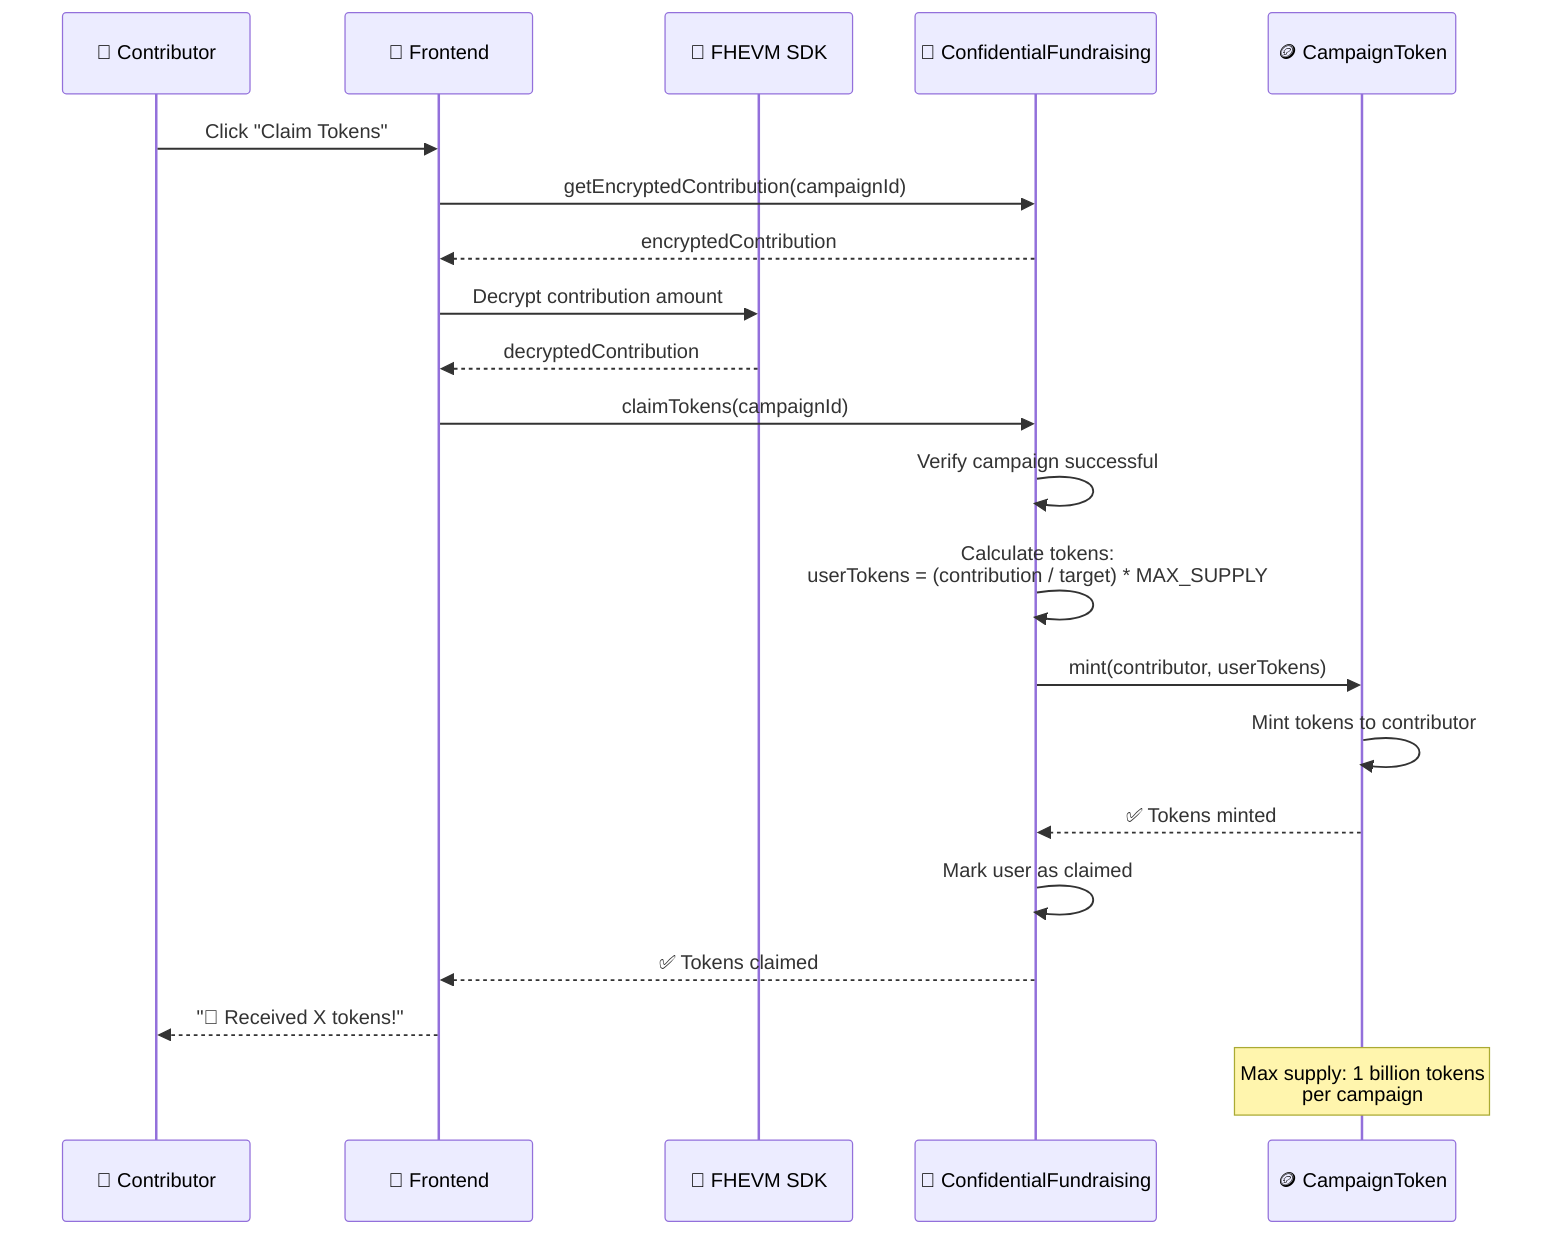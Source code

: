 sequenceDiagram
    participant U as 👤 Contributor
    participant F as 🎨 Frontend
    participant SDK as 🔐 FHEVM SDK
    participant CF as 📝 ConfidentialFundraising
    participant CT as 🪙 CampaignToken

    U->>F: Click "Claim Tokens"

    F->>CF: getEncryptedContribution(campaignId)
    CF-->>F: encryptedContribution
    F->>SDK: Decrypt contribution amount
    SDK-->>F: decryptedContribution

    F->>CF: claimTokens(campaignId)
    CF->>CF: Verify campaign successful
    CF->>CF: Calculate tokens:<br/>userTokens = (contribution / target) * MAX_SUPPLY
    CF->>CT: mint(contributor, userTokens)
    CT->>CT: Mint tokens to contributor
    CT-->>CF: ✅ Tokens minted
    CF->>CF: Mark user as claimed
    CF-->>F: ✅ Tokens claimed
    F-->>U: "🎊 Received X tokens!"

    Note over CT: Max supply: 1 billion tokens<br/>per campaign